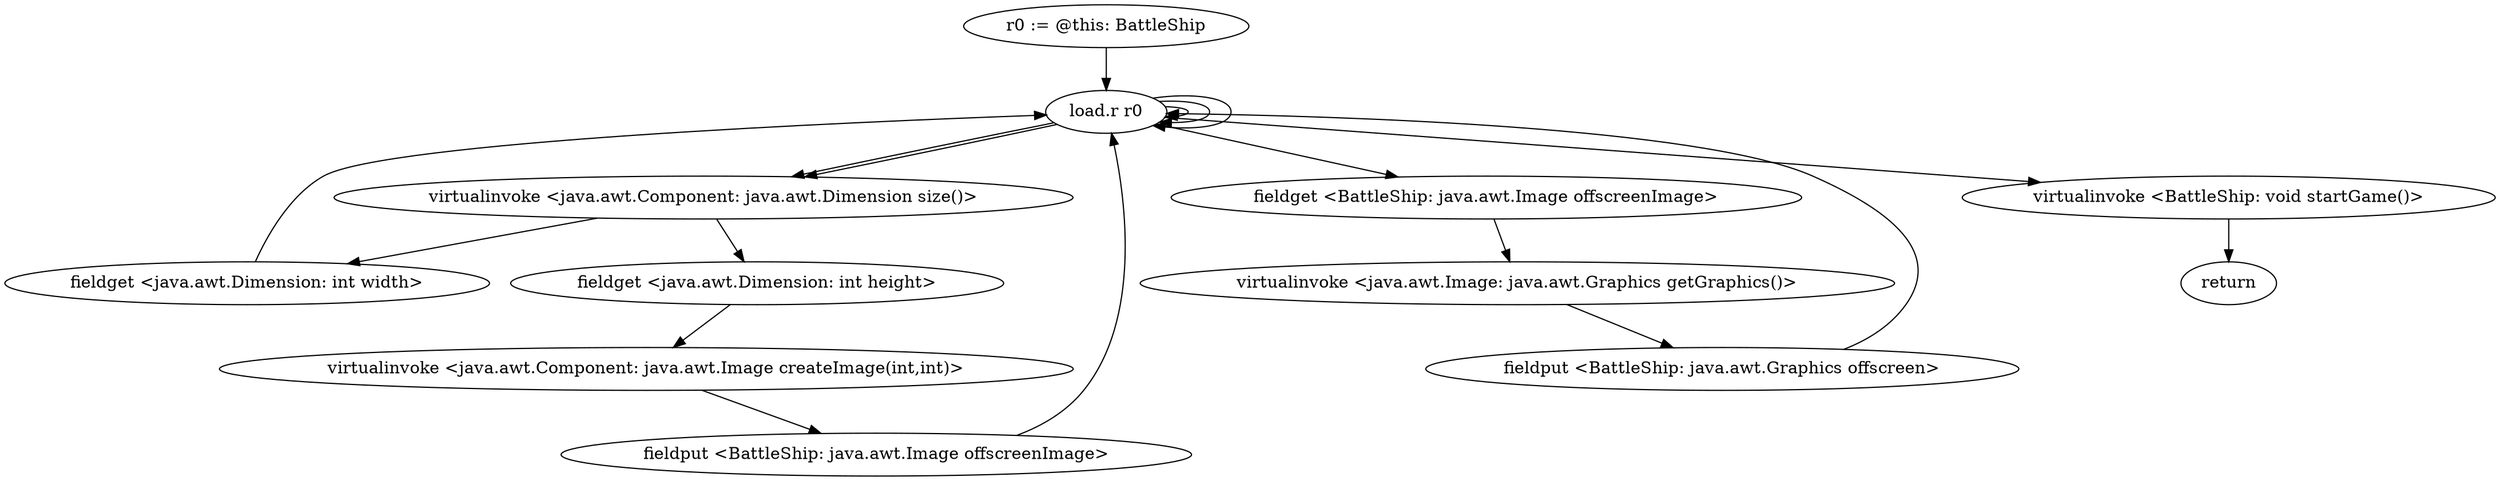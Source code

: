 digraph "" {
    "r0 := @this: BattleShip"
    "load.r r0"
    "r0 := @this: BattleShip"->"load.r r0";
    "load.r r0"->"load.r r0";
    "load.r r0"->"load.r r0";
    "virtualinvoke <java.awt.Component: java.awt.Dimension size()>"
    "load.r r0"->"virtualinvoke <java.awt.Component: java.awt.Dimension size()>";
    "fieldget <java.awt.Dimension: int width>"
    "virtualinvoke <java.awt.Component: java.awt.Dimension size()>"->"fieldget <java.awt.Dimension: int width>";
    "fieldget <java.awt.Dimension: int width>"->"load.r r0";
    "load.r r0"->"virtualinvoke <java.awt.Component: java.awt.Dimension size()>";
    "fieldget <java.awt.Dimension: int height>"
    "virtualinvoke <java.awt.Component: java.awt.Dimension size()>"->"fieldget <java.awt.Dimension: int height>";
    "virtualinvoke <java.awt.Component: java.awt.Image createImage(int,int)>"
    "fieldget <java.awt.Dimension: int height>"->"virtualinvoke <java.awt.Component: java.awt.Image createImage(int,int)>";
    "fieldput <BattleShip: java.awt.Image offscreenImage>"
    "virtualinvoke <java.awt.Component: java.awt.Image createImage(int,int)>"->"fieldput <BattleShip: java.awt.Image offscreenImage>";
    "fieldput <BattleShip: java.awt.Image offscreenImage>"->"load.r r0";
    "load.r r0"->"load.r r0";
    "fieldget <BattleShip: java.awt.Image offscreenImage>"
    "load.r r0"->"fieldget <BattleShip: java.awt.Image offscreenImage>";
    "virtualinvoke <java.awt.Image: java.awt.Graphics getGraphics()>"
    "fieldget <BattleShip: java.awt.Image offscreenImage>"->"virtualinvoke <java.awt.Image: java.awt.Graphics getGraphics()>";
    "fieldput <BattleShip: java.awt.Graphics offscreen>"
    "virtualinvoke <java.awt.Image: java.awt.Graphics getGraphics()>"->"fieldput <BattleShip: java.awt.Graphics offscreen>";
    "fieldput <BattleShip: java.awt.Graphics offscreen>"->"load.r r0";
    "virtualinvoke <BattleShip: void startGame()>"
    "load.r r0"->"virtualinvoke <BattleShip: void startGame()>";
    "return"
    "virtualinvoke <BattleShip: void startGame()>"->"return";
}
